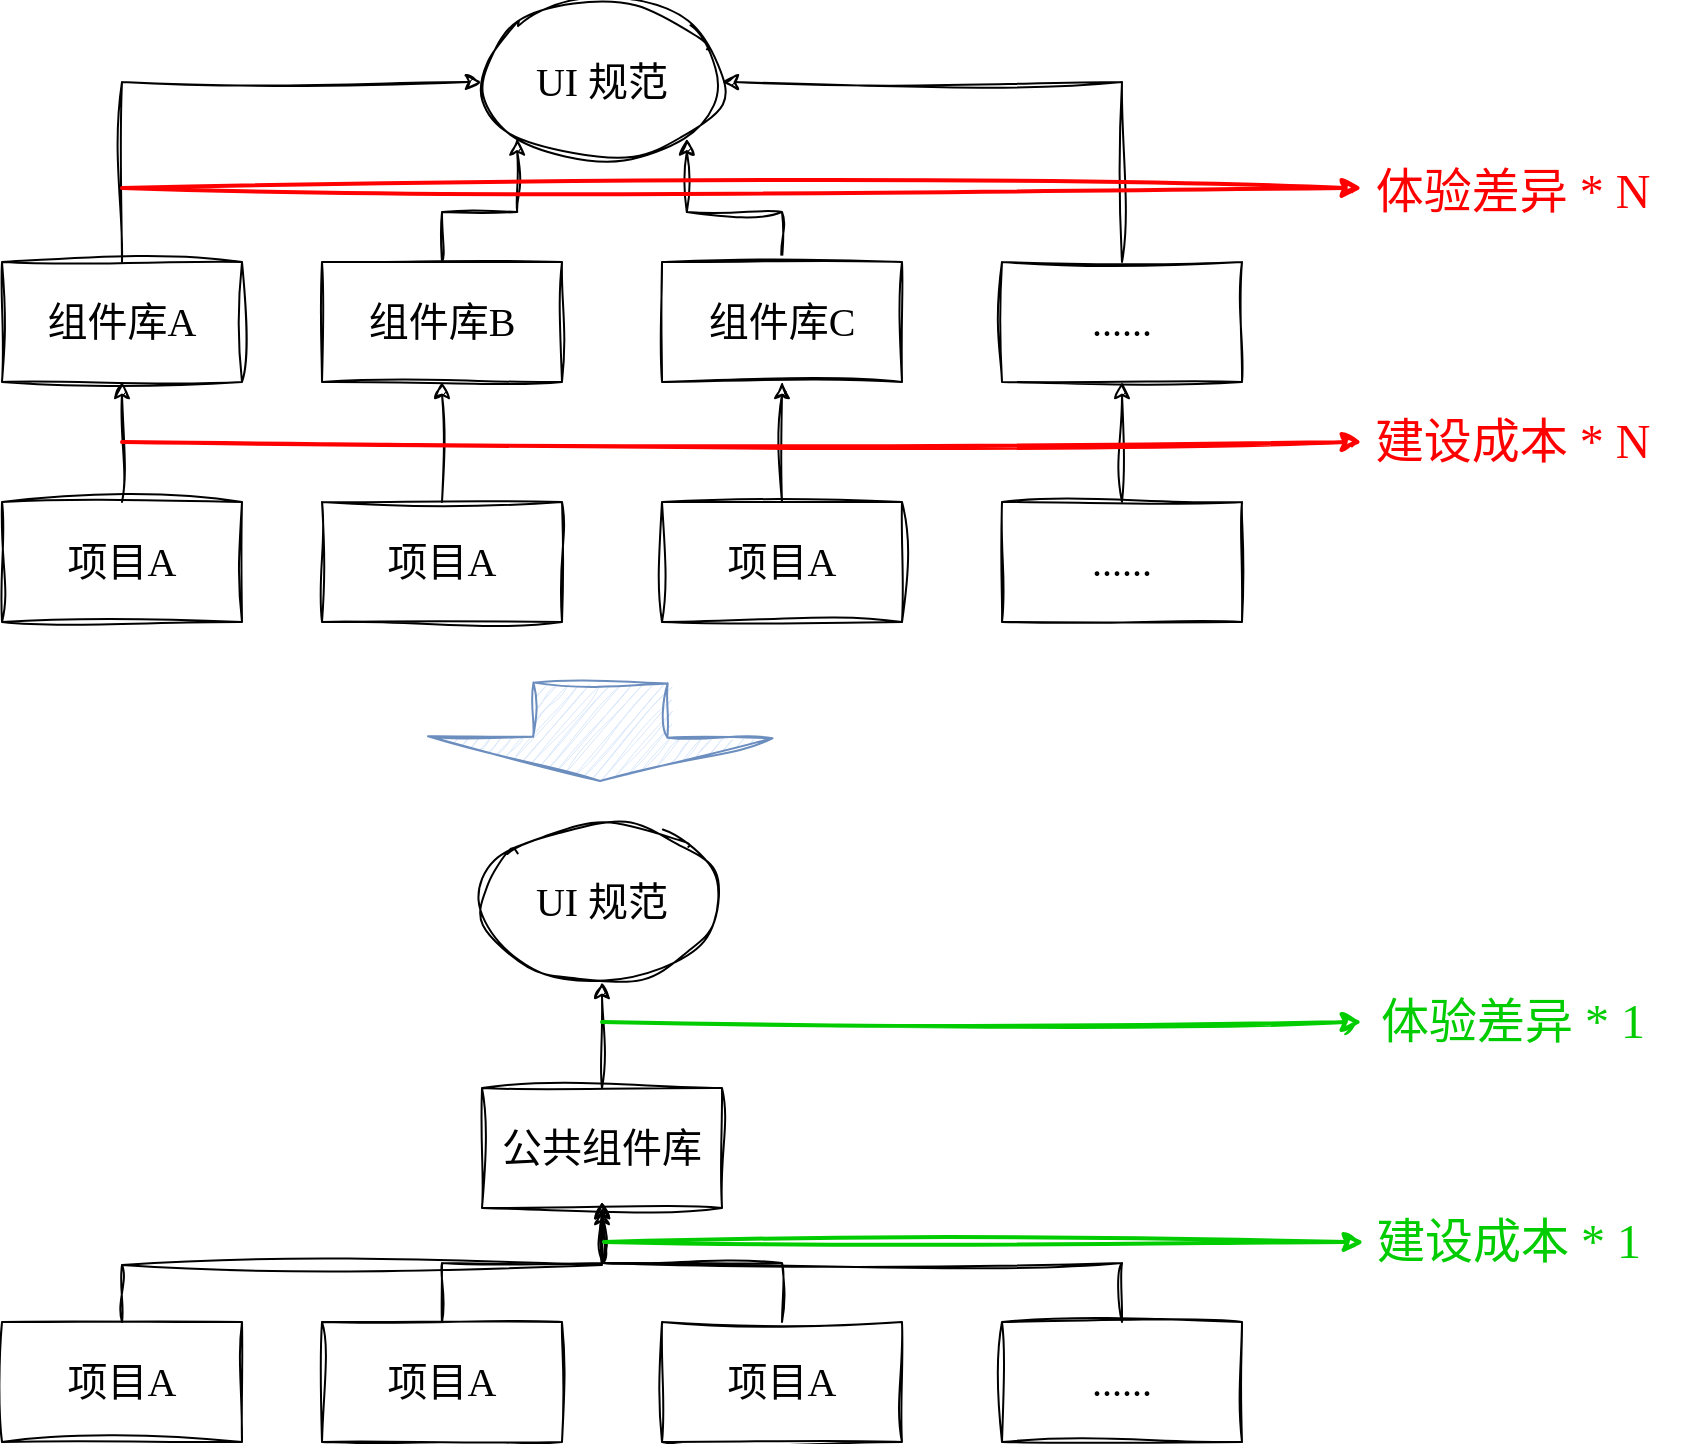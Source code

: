 <mxfile version="22.1.18" type="github">
  <diagram name="Page-1" id="kltpETyp6ktUoRGK4CSb">
    <mxGraphModel dx="1491" dy="991" grid="1" gridSize="10" guides="1" tooltips="1" connect="1" arrows="1" fold="1" page="1" pageScale="1" pageWidth="827" pageHeight="1169" math="0" shadow="0">
      <root>
        <mxCell id="0" />
        <mxCell id="1" parent="0" />
        <mxCell id="qhx7DVhquQBH-8UXxNoC-15" style="edgeStyle=orthogonalEdgeStyle;rounded=0;sketch=1;hachureGap=4;jiggle=2;curveFitting=1;orthogonalLoop=1;jettySize=auto;html=1;exitX=0.5;exitY=0;exitDx=0;exitDy=0;entryX=0;entryY=0.5;entryDx=0;entryDy=0;fontFamily=Architects Daughter;fontSource=https%3A%2F%2Ffonts.googleapis.com%2Fcss%3Ffamily%3DArchitects%2BDaughter;fontSize=16;" parent="1" source="qhx7DVhquQBH-8UXxNoC-1" target="qhx7DVhquQBH-8UXxNoC-3" edge="1">
          <mxGeometry relative="1" as="geometry" />
        </mxCell>
        <mxCell id="qhx7DVhquQBH-8UXxNoC-1" value="&lt;font face=&quot;Comic Sans MS&quot;&gt;组件库A&lt;/font&gt;" style="rounded=0;whiteSpace=wrap;html=1;sketch=1;hachureGap=4;jiggle=2;curveFitting=1;fontFamily=Architects Daughter;fontSource=https%3A%2F%2Ffonts.googleapis.com%2Fcss%3Ffamily%3DArchitects%2BDaughter;fontSize=20;" parent="1" vertex="1">
          <mxGeometry x="90" y="190" width="120" height="60" as="geometry" />
        </mxCell>
        <mxCell id="qhx7DVhquQBH-8UXxNoC-3" value="&lt;font face=&quot;Comic Sans MS&quot;&gt;UI 规范&lt;/font&gt;" style="ellipse;whiteSpace=wrap;html=1;sketch=1;hachureGap=4;jiggle=2;curveFitting=1;fontFamily=Architects Daughter;fontSource=https%3A%2F%2Ffonts.googleapis.com%2Fcss%3Ffamily%3DArchitects%2BDaughter;fontSize=20;" parent="1" vertex="1">
          <mxGeometry x="330" y="60" width="120" height="80" as="geometry" />
        </mxCell>
        <mxCell id="qhx7DVhquQBH-8UXxNoC-16" style="edgeStyle=orthogonalEdgeStyle;rounded=0;sketch=1;hachureGap=4;jiggle=2;curveFitting=1;orthogonalLoop=1;jettySize=auto;html=1;exitX=0.5;exitY=0;exitDx=0;exitDy=0;entryX=0;entryY=1;entryDx=0;entryDy=0;fontFamily=Architects Daughter;fontSource=https%3A%2F%2Ffonts.googleapis.com%2Fcss%3Ffamily%3DArchitects%2BDaughter;fontSize=16;" parent="1" source="qhx7DVhquQBH-8UXxNoC-4" target="qhx7DVhquQBH-8UXxNoC-3" edge="1">
          <mxGeometry relative="1" as="geometry" />
        </mxCell>
        <mxCell id="qhx7DVhquQBH-8UXxNoC-4" value="&lt;font face=&quot;Comic Sans MS&quot;&gt;组件库B&lt;/font&gt;" style="rounded=0;whiteSpace=wrap;html=1;sketch=1;hachureGap=4;jiggle=2;curveFitting=1;fontFamily=Architects Daughter;fontSource=https%3A%2F%2Ffonts.googleapis.com%2Fcss%3Ffamily%3DArchitects%2BDaughter;fontSize=20;" parent="1" vertex="1">
          <mxGeometry x="250" y="190" width="120" height="60" as="geometry" />
        </mxCell>
        <mxCell id="qhx7DVhquQBH-8UXxNoC-17" style="edgeStyle=orthogonalEdgeStyle;rounded=0;sketch=1;hachureGap=4;jiggle=2;curveFitting=1;orthogonalLoop=1;jettySize=auto;html=1;exitX=0.5;exitY=0;exitDx=0;exitDy=0;entryX=1;entryY=1;entryDx=0;entryDy=0;fontFamily=Architects Daughter;fontSource=https%3A%2F%2Ffonts.googleapis.com%2Fcss%3Ffamily%3DArchitects%2BDaughter;fontSize=16;" parent="1" source="qhx7DVhquQBH-8UXxNoC-5" target="qhx7DVhquQBH-8UXxNoC-3" edge="1">
          <mxGeometry relative="1" as="geometry" />
        </mxCell>
        <mxCell id="qhx7DVhquQBH-8UXxNoC-5" value="&lt;font face=&quot;Comic Sans MS&quot;&gt;组件库C&lt;/font&gt;" style="rounded=0;whiteSpace=wrap;html=1;sketch=1;hachureGap=4;jiggle=2;curveFitting=1;fontFamily=Architects Daughter;fontSource=https%3A%2F%2Ffonts.googleapis.com%2Fcss%3Ffamily%3DArchitects%2BDaughter;fontSize=20;" parent="1" vertex="1">
          <mxGeometry x="420" y="190" width="120" height="60" as="geometry" />
        </mxCell>
        <mxCell id="qhx7DVhquQBH-8UXxNoC-11" style="edgeStyle=orthogonalEdgeStyle;rounded=0;sketch=1;hachureGap=4;jiggle=2;curveFitting=1;orthogonalLoop=1;jettySize=auto;html=1;exitX=0.5;exitY=0;exitDx=0;exitDy=0;entryX=0.5;entryY=1;entryDx=0;entryDy=0;fontFamily=Architects Daughter;fontSource=https%3A%2F%2Ffonts.googleapis.com%2Fcss%3Ffamily%3DArchitects%2BDaughter;fontSize=16;" parent="1" source="qhx7DVhquQBH-8UXxNoC-6" target="qhx7DVhquQBH-8UXxNoC-1" edge="1">
          <mxGeometry relative="1" as="geometry" />
        </mxCell>
        <mxCell id="qhx7DVhquQBH-8UXxNoC-6" value="&lt;font face=&quot;Comic Sans MS&quot;&gt;项目A&lt;/font&gt;" style="rounded=0;whiteSpace=wrap;html=1;sketch=1;hachureGap=4;jiggle=2;curveFitting=1;fontFamily=Architects Daughter;fontSource=https%3A%2F%2Ffonts.googleapis.com%2Fcss%3Ffamily%3DArchitects%2BDaughter;fontSize=20;" parent="1" vertex="1">
          <mxGeometry x="90" y="310" width="120" height="60" as="geometry" />
        </mxCell>
        <mxCell id="qhx7DVhquQBH-8UXxNoC-18" style="edgeStyle=orthogonalEdgeStyle;rounded=0;sketch=1;hachureGap=4;jiggle=2;curveFitting=1;orthogonalLoop=1;jettySize=auto;html=1;exitX=0.5;exitY=0;exitDx=0;exitDy=0;entryX=1;entryY=0.5;entryDx=0;entryDy=0;fontFamily=Architects Daughter;fontSource=https%3A%2F%2Ffonts.googleapis.com%2Fcss%3Ffamily%3DArchitects%2BDaughter;fontSize=16;" parent="1" source="qhx7DVhquQBH-8UXxNoC-7" target="qhx7DVhquQBH-8UXxNoC-3" edge="1">
          <mxGeometry relative="1" as="geometry" />
        </mxCell>
        <mxCell id="qhx7DVhquQBH-8UXxNoC-7" value="&lt;font face=&quot;Comic Sans MS&quot;&gt;......&lt;/font&gt;" style="rounded=0;whiteSpace=wrap;html=1;sketch=1;hachureGap=4;jiggle=2;curveFitting=1;fontFamily=Architects Daughter;fontSource=https%3A%2F%2Ffonts.googleapis.com%2Fcss%3Ffamily%3DArchitects%2BDaughter;fontSize=20;" parent="1" vertex="1">
          <mxGeometry x="590" y="190" width="120" height="60" as="geometry" />
        </mxCell>
        <mxCell id="qhx7DVhquQBH-8UXxNoC-12" style="edgeStyle=orthogonalEdgeStyle;rounded=0;sketch=1;hachureGap=4;jiggle=2;curveFitting=1;orthogonalLoop=1;jettySize=auto;html=1;exitX=0.5;exitY=0;exitDx=0;exitDy=0;entryX=0.5;entryY=1;entryDx=0;entryDy=0;fontFamily=Architects Daughter;fontSource=https%3A%2F%2Ffonts.googleapis.com%2Fcss%3Ffamily%3DArchitects%2BDaughter;fontSize=16;" parent="1" source="qhx7DVhquQBH-8UXxNoC-8" target="qhx7DVhquQBH-8UXxNoC-4" edge="1">
          <mxGeometry relative="1" as="geometry" />
        </mxCell>
        <mxCell id="qhx7DVhquQBH-8UXxNoC-8" value="&lt;font face=&quot;Comic Sans MS&quot;&gt;项目A&lt;/font&gt;" style="rounded=0;whiteSpace=wrap;html=1;sketch=1;hachureGap=4;jiggle=2;curveFitting=1;fontFamily=Architects Daughter;fontSource=https%3A%2F%2Ffonts.googleapis.com%2Fcss%3Ffamily%3DArchitects%2BDaughter;fontSize=20;" parent="1" vertex="1">
          <mxGeometry x="250" y="310" width="120" height="60" as="geometry" />
        </mxCell>
        <mxCell id="qhx7DVhquQBH-8UXxNoC-13" style="edgeStyle=orthogonalEdgeStyle;rounded=0;sketch=1;hachureGap=4;jiggle=2;curveFitting=1;orthogonalLoop=1;jettySize=auto;html=1;exitX=0.5;exitY=0;exitDx=0;exitDy=0;entryX=0.5;entryY=1;entryDx=0;entryDy=0;fontFamily=Architects Daughter;fontSource=https%3A%2F%2Ffonts.googleapis.com%2Fcss%3Ffamily%3DArchitects%2BDaughter;fontSize=16;" parent="1" source="qhx7DVhquQBH-8UXxNoC-9" target="qhx7DVhquQBH-8UXxNoC-5" edge="1">
          <mxGeometry relative="1" as="geometry" />
        </mxCell>
        <mxCell id="qhx7DVhquQBH-8UXxNoC-9" value="&lt;font face=&quot;Comic Sans MS&quot;&gt;项目A&lt;/font&gt;" style="rounded=0;whiteSpace=wrap;html=1;sketch=1;hachureGap=4;jiggle=2;curveFitting=1;fontFamily=Architects Daughter;fontSource=https%3A%2F%2Ffonts.googleapis.com%2Fcss%3Ffamily%3DArchitects%2BDaughter;fontSize=20;" parent="1" vertex="1">
          <mxGeometry x="420" y="310" width="120" height="60" as="geometry" />
        </mxCell>
        <mxCell id="qhx7DVhquQBH-8UXxNoC-14" style="edgeStyle=orthogonalEdgeStyle;rounded=0;sketch=1;hachureGap=4;jiggle=2;curveFitting=1;orthogonalLoop=1;jettySize=auto;html=1;exitX=0.5;exitY=0;exitDx=0;exitDy=0;entryX=0.5;entryY=1;entryDx=0;entryDy=0;fontFamily=Architects Daughter;fontSource=https%3A%2F%2Ffonts.googleapis.com%2Fcss%3Ffamily%3DArchitects%2BDaughter;fontSize=16;" parent="1" source="qhx7DVhquQBH-8UXxNoC-10" target="qhx7DVhquQBH-8UXxNoC-7" edge="1">
          <mxGeometry relative="1" as="geometry" />
        </mxCell>
        <mxCell id="qhx7DVhquQBH-8UXxNoC-10" value="&lt;font face=&quot;Comic Sans MS&quot;&gt;......&lt;/font&gt;" style="rounded=0;whiteSpace=wrap;html=1;sketch=1;hachureGap=4;jiggle=2;curveFitting=1;fontFamily=Architects Daughter;fontSource=https%3A%2F%2Ffonts.googleapis.com%2Fcss%3Ffamily%3DArchitects%2BDaughter;fontSize=20;" parent="1" vertex="1">
          <mxGeometry x="590" y="310" width="120" height="60" as="geometry" />
        </mxCell>
        <mxCell id="OEtPrxxQXcXgVULY0Z7A-26" style="edgeStyle=orthogonalEdgeStyle;rounded=0;sketch=1;hachureGap=4;jiggle=2;curveFitting=1;orthogonalLoop=1;jettySize=auto;html=1;exitX=0.5;exitY=0;exitDx=0;exitDy=0;fontFamily=Architects Daughter;fontSource=https%3A%2F%2Ffonts.googleapis.com%2Fcss%3Ffamily%3DArchitects%2BDaughter;fontSize=16;" edge="1" parent="1" source="OEtPrxxQXcXgVULY0Z7A-2" target="OEtPrxxQXcXgVULY0Z7A-3">
          <mxGeometry relative="1" as="geometry" />
        </mxCell>
        <mxCell id="OEtPrxxQXcXgVULY0Z7A-2" value="&lt;font face=&quot;Comic Sans MS&quot;&gt;公共组件库&lt;/font&gt;" style="rounded=0;whiteSpace=wrap;html=1;sketch=1;hachureGap=4;jiggle=2;curveFitting=1;fontFamily=Architects Daughter;fontSource=https%3A%2F%2Ffonts.googleapis.com%2Fcss%3Ffamily%3DArchitects%2BDaughter;fontSize=20;" vertex="1" parent="1">
          <mxGeometry x="330" y="603" width="120" height="60" as="geometry" />
        </mxCell>
        <mxCell id="OEtPrxxQXcXgVULY0Z7A-3" value="&lt;font face=&quot;Comic Sans MS&quot;&gt;UI 规范&lt;/font&gt;" style="ellipse;whiteSpace=wrap;html=1;sketch=1;hachureGap=4;jiggle=2;curveFitting=1;fontFamily=Architects Daughter;fontSource=https%3A%2F%2Ffonts.googleapis.com%2Fcss%3Ffamily%3DArchitects%2BDaughter;fontSize=20;" vertex="1" parent="1">
          <mxGeometry x="330" y="470" width="120" height="80" as="geometry" />
        </mxCell>
        <mxCell id="OEtPrxxQXcXgVULY0Z7A-22" style="edgeStyle=orthogonalEdgeStyle;rounded=0;sketch=1;hachureGap=4;jiggle=2;curveFitting=1;orthogonalLoop=1;jettySize=auto;html=1;exitX=0.5;exitY=0;exitDx=0;exitDy=0;entryX=0.5;entryY=1;entryDx=0;entryDy=0;fontFamily=Architects Daughter;fontSource=https%3A%2F%2Ffonts.googleapis.com%2Fcss%3Ffamily%3DArchitects%2BDaughter;fontSize=16;" edge="1" parent="1" source="OEtPrxxQXcXgVULY0Z7A-9" target="OEtPrxxQXcXgVULY0Z7A-2">
          <mxGeometry relative="1" as="geometry" />
        </mxCell>
        <mxCell id="OEtPrxxQXcXgVULY0Z7A-9" value="&lt;font face=&quot;Comic Sans MS&quot;&gt;项目A&lt;/font&gt;" style="rounded=0;whiteSpace=wrap;html=1;sketch=1;hachureGap=4;jiggle=2;curveFitting=1;fontFamily=Architects Daughter;fontSource=https%3A%2F%2Ffonts.googleapis.com%2Fcss%3Ffamily%3DArchitects%2BDaughter;fontSize=20;" vertex="1" parent="1">
          <mxGeometry x="90" y="720" width="120" height="60" as="geometry" />
        </mxCell>
        <mxCell id="OEtPrxxQXcXgVULY0Z7A-23" style="edgeStyle=orthogonalEdgeStyle;rounded=0;sketch=1;hachureGap=4;jiggle=2;curveFitting=1;orthogonalLoop=1;jettySize=auto;html=1;exitX=0.5;exitY=0;exitDx=0;exitDy=0;fontFamily=Architects Daughter;fontSource=https%3A%2F%2Ffonts.googleapis.com%2Fcss%3Ffamily%3DArchitects%2BDaughter;fontSize=16;" edge="1" parent="1" source="OEtPrxxQXcXgVULY0Z7A-13">
          <mxGeometry relative="1" as="geometry">
            <mxPoint x="390.0" y="660.0" as="targetPoint" />
          </mxGeometry>
        </mxCell>
        <mxCell id="OEtPrxxQXcXgVULY0Z7A-13" value="&lt;font face=&quot;Comic Sans MS&quot;&gt;项目A&lt;/font&gt;" style="rounded=0;whiteSpace=wrap;html=1;sketch=1;hachureGap=4;jiggle=2;curveFitting=1;fontFamily=Architects Daughter;fontSource=https%3A%2F%2Ffonts.googleapis.com%2Fcss%3Ffamily%3DArchitects%2BDaughter;fontSize=20;" vertex="1" parent="1">
          <mxGeometry x="250" y="720" width="120" height="60" as="geometry" />
        </mxCell>
        <mxCell id="OEtPrxxQXcXgVULY0Z7A-24" style="edgeStyle=orthogonalEdgeStyle;rounded=0;sketch=1;hachureGap=4;jiggle=2;curveFitting=1;orthogonalLoop=1;jettySize=auto;html=1;exitX=0.5;exitY=0;exitDx=0;exitDy=0;fontFamily=Architects Daughter;fontSource=https%3A%2F%2Ffonts.googleapis.com%2Fcss%3Ffamily%3DArchitects%2BDaughter;fontSize=16;" edge="1" parent="1" source="OEtPrxxQXcXgVULY0Z7A-15">
          <mxGeometry relative="1" as="geometry">
            <mxPoint x="390.0" y="660.0" as="targetPoint" />
          </mxGeometry>
        </mxCell>
        <mxCell id="OEtPrxxQXcXgVULY0Z7A-15" value="&lt;font face=&quot;Comic Sans MS&quot;&gt;项目A&lt;/font&gt;" style="rounded=0;whiteSpace=wrap;html=1;sketch=1;hachureGap=4;jiggle=2;curveFitting=1;fontFamily=Architects Daughter;fontSource=https%3A%2F%2Ffonts.googleapis.com%2Fcss%3Ffamily%3DArchitects%2BDaughter;fontSize=20;" vertex="1" parent="1">
          <mxGeometry x="420" y="720" width="120" height="60" as="geometry" />
        </mxCell>
        <mxCell id="OEtPrxxQXcXgVULY0Z7A-25" style="edgeStyle=orthogonalEdgeStyle;rounded=0;sketch=1;hachureGap=4;jiggle=2;curveFitting=1;orthogonalLoop=1;jettySize=auto;html=1;exitX=0.5;exitY=0;exitDx=0;exitDy=0;fontFamily=Architects Daughter;fontSource=https%3A%2F%2Ffonts.googleapis.com%2Fcss%3Ffamily%3DArchitects%2BDaughter;fontSize=16;" edge="1" parent="1" source="OEtPrxxQXcXgVULY0Z7A-17">
          <mxGeometry relative="1" as="geometry">
            <mxPoint x="390.0" y="660.0" as="targetPoint" />
          </mxGeometry>
        </mxCell>
        <mxCell id="OEtPrxxQXcXgVULY0Z7A-17" value="&lt;font face=&quot;Comic Sans MS&quot;&gt;......&lt;/font&gt;" style="rounded=0;whiteSpace=wrap;html=1;sketch=1;hachureGap=4;jiggle=2;curveFitting=1;fontFamily=Architects Daughter;fontSource=https%3A%2F%2Ffonts.googleapis.com%2Fcss%3Ffamily%3DArchitects%2BDaughter;fontSize=20;" vertex="1" parent="1">
          <mxGeometry x="590" y="720" width="120" height="60" as="geometry" />
        </mxCell>
        <mxCell id="OEtPrxxQXcXgVULY0Z7A-18" value="" style="endArrow=classic;html=1;rounded=0;sketch=1;hachureGap=4;jiggle=2;curveFitting=1;fontFamily=Architects Daughter;fontSource=https%3A%2F%2Ffonts.googleapis.com%2Fcss%3Ffamily%3DArchitects%2BDaughter;fontSize=16;strokeColor=#FF0000;strokeWidth=2;" edge="1" parent="1">
          <mxGeometry width="50" height="50" relative="1" as="geometry">
            <mxPoint x="150" y="280" as="sourcePoint" />
            <mxPoint x="770" y="280" as="targetPoint" />
          </mxGeometry>
        </mxCell>
        <mxCell id="OEtPrxxQXcXgVULY0Z7A-19" value="&lt;font face=&quot;Comic Sans MS&quot;&gt;建设成本 * N&lt;/font&gt;" style="text;html=1;align=center;verticalAlign=middle;resizable=0;points=[];autosize=1;strokeColor=none;fillColor=none;fontSize=24;fontFamily=Architects Daughter;fontColor=#FF0000;" vertex="1" parent="1">
          <mxGeometry x="760" y="255" width="170" height="50" as="geometry" />
        </mxCell>
        <mxCell id="OEtPrxxQXcXgVULY0Z7A-20" value="" style="endArrow=classic;html=1;rounded=0;sketch=1;hachureGap=4;jiggle=2;curveFitting=1;fontFamily=Architects Daughter;fontSource=https%3A%2F%2Ffonts.googleapis.com%2Fcss%3Ffamily%3DArchitects%2BDaughter;fontSize=16;strokeColor=#FF0000;strokeWidth=2;" edge="1" parent="1">
          <mxGeometry width="50" height="50" relative="1" as="geometry">
            <mxPoint x="150" y="153" as="sourcePoint" />
            <mxPoint x="770" y="153" as="targetPoint" />
          </mxGeometry>
        </mxCell>
        <mxCell id="OEtPrxxQXcXgVULY0Z7A-21" value="&lt;font face=&quot;Comic Sans MS&quot;&gt;体验差异 * N&lt;/font&gt;" style="text;html=1;align=center;verticalAlign=middle;resizable=0;points=[];autosize=1;strokeColor=none;fillColor=none;fontSize=24;fontFamily=Architects Daughter;fontColor=#FF0000;" vertex="1" parent="1">
          <mxGeometry x="760" y="130" width="170" height="50" as="geometry" />
        </mxCell>
        <mxCell id="OEtPrxxQXcXgVULY0Z7A-27" value="" style="endArrow=classic;html=1;rounded=0;sketch=1;hachureGap=4;jiggle=2;curveFitting=1;fontFamily=Architects Daughter;fontSource=https%3A%2F%2Ffonts.googleapis.com%2Fcss%3Ffamily%3DArchitects%2BDaughter;fontSize=16;strokeWidth=2;strokeColor=#00CC00;" edge="1" parent="1">
          <mxGeometry width="50" height="50" relative="1" as="geometry">
            <mxPoint x="390" y="570" as="sourcePoint" />
            <mxPoint x="770" y="570" as="targetPoint" />
          </mxGeometry>
        </mxCell>
        <mxCell id="OEtPrxxQXcXgVULY0Z7A-28" value="&lt;font face=&quot;Comic Sans MS&quot; color=&quot;#00cc00&quot;&gt;体验差异 * 1&lt;/font&gt;" style="text;html=1;align=center;verticalAlign=middle;resizable=0;points=[];autosize=1;strokeColor=none;fillColor=none;fontSize=24;fontFamily=Architects Daughter;fontColor=#FF0000;" vertex="1" parent="1">
          <mxGeometry x="765" y="545" width="160" height="50" as="geometry" />
        </mxCell>
        <mxCell id="OEtPrxxQXcXgVULY0Z7A-29" value="" style="endArrow=classic;html=1;rounded=0;sketch=1;hachureGap=4;jiggle=2;curveFitting=1;fontFamily=Architects Daughter;fontSource=https%3A%2F%2Ffonts.googleapis.com%2Fcss%3Ffamily%3DArchitects%2BDaughter;fontSize=16;strokeWidth=2;strokeColor=#00CC00;" edge="1" parent="1">
          <mxGeometry width="50" height="50" relative="1" as="geometry">
            <mxPoint x="391" y="680" as="sourcePoint" />
            <mxPoint x="771" y="680" as="targetPoint" />
          </mxGeometry>
        </mxCell>
        <mxCell id="OEtPrxxQXcXgVULY0Z7A-30" value="&lt;font face=&quot;Comic Sans MS&quot; color=&quot;#00cc00&quot;&gt;建设成本 * 1&lt;/font&gt;" style="text;html=1;align=center;verticalAlign=middle;resizable=0;points=[];autosize=1;strokeColor=none;fillColor=none;fontSize=24;fontFamily=Architects Daughter;fontColor=#FF0000;" vertex="1" parent="1">
          <mxGeometry x="763" y="655" width="160" height="50" as="geometry" />
        </mxCell>
        <mxCell id="OEtPrxxQXcXgVULY0Z7A-31" value="" style="shape=flexArrow;endArrow=classic;html=1;rounded=0;sketch=1;hachureGap=4;jiggle=2;curveFitting=1;fontFamily=Architects Daughter;fontSource=https%3A%2F%2Ffonts.googleapis.com%2Fcss%3Ffamily%3DArchitects%2BDaughter;fontSize=16;endWidth=104.082;endSize=6.957;width=67.143;fillColor=#dae8fc;strokeColor=#6c8ebf;" edge="1" parent="1">
          <mxGeometry width="50" height="50" relative="1" as="geometry">
            <mxPoint x="389.29" y="400" as="sourcePoint" />
            <mxPoint x="389" y="450" as="targetPoint" />
          </mxGeometry>
        </mxCell>
      </root>
    </mxGraphModel>
  </diagram>
</mxfile>
